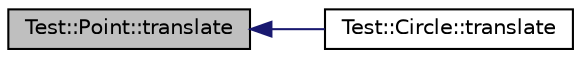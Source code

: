 digraph "Test::Point::translate"
{
  edge [fontname="Helvetica",fontsize="10",labelfontname="Helvetica",labelfontsize="10"];
  node [fontname="Helvetica",fontsize="10",shape=record];
  rankdir="LR";
  Node1 [label="Test::Point::translate",height=0.2,width=0.4,color="black", fillcolor="grey75", style="filled" fontcolor="black"];
  Node1 -> Node2 [dir="back",color="midnightblue",fontsize="10",style="solid",fontname="Helvetica"];
  Node2 [label="Test::Circle::translate",height=0.2,width=0.4,color="black", fillcolor="white", style="filled",URL="$class_test_1_1_circle.html#a226ffb91bc3757e568d6bc225870029b"];
}

